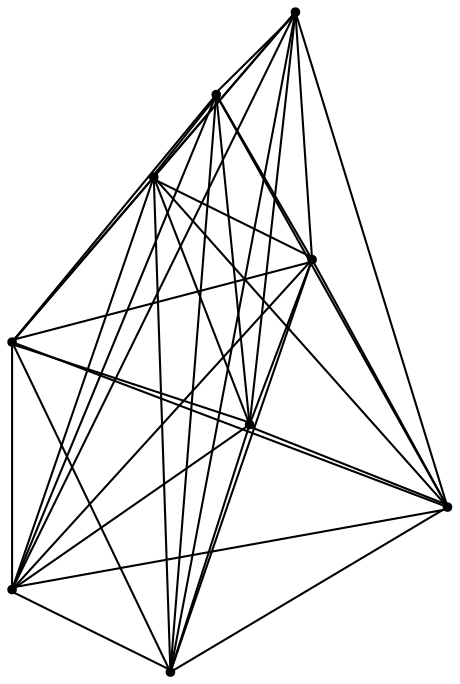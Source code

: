 strict graph {
    splines="line";
    node [margin=0 shape=point style=filled];

    0 [label="n0"]
    1 [label="n1"]
    2 [label="n2"]
    3 [label="n3"]
    4 [label="n4"]
    5 [label="n5"]
    6 [label="n6"]
    7 [label="n7"]
    8 [label="n8"]

    0 -- 1
    0 -- 2
    0 -- 3
    0 -- 4
    0 -- 5
    0 -- 6
    0 -- 7
    0 -- 8
    1 -- 2
    1 -- 3
    1 -- 4
    1 -- 5
    1 -- 6
    1 -- 7
    1 -- 8
    2 -- 3
    2 -- 4
    2 -- 5
    2 -- 6
    2 -- 7
    2 -- 8
    3 -- 4
    3 -- 5
    3 -- 6
    3 -- 7
    3 -- 8
    4 -- 5
    4 -- 6
    4 -- 7
    4 -- 8
    5 -- 6
    5 -- 7
    5 -- 8
    6 -- 7
    6 -- 8
    7 -- 8
}